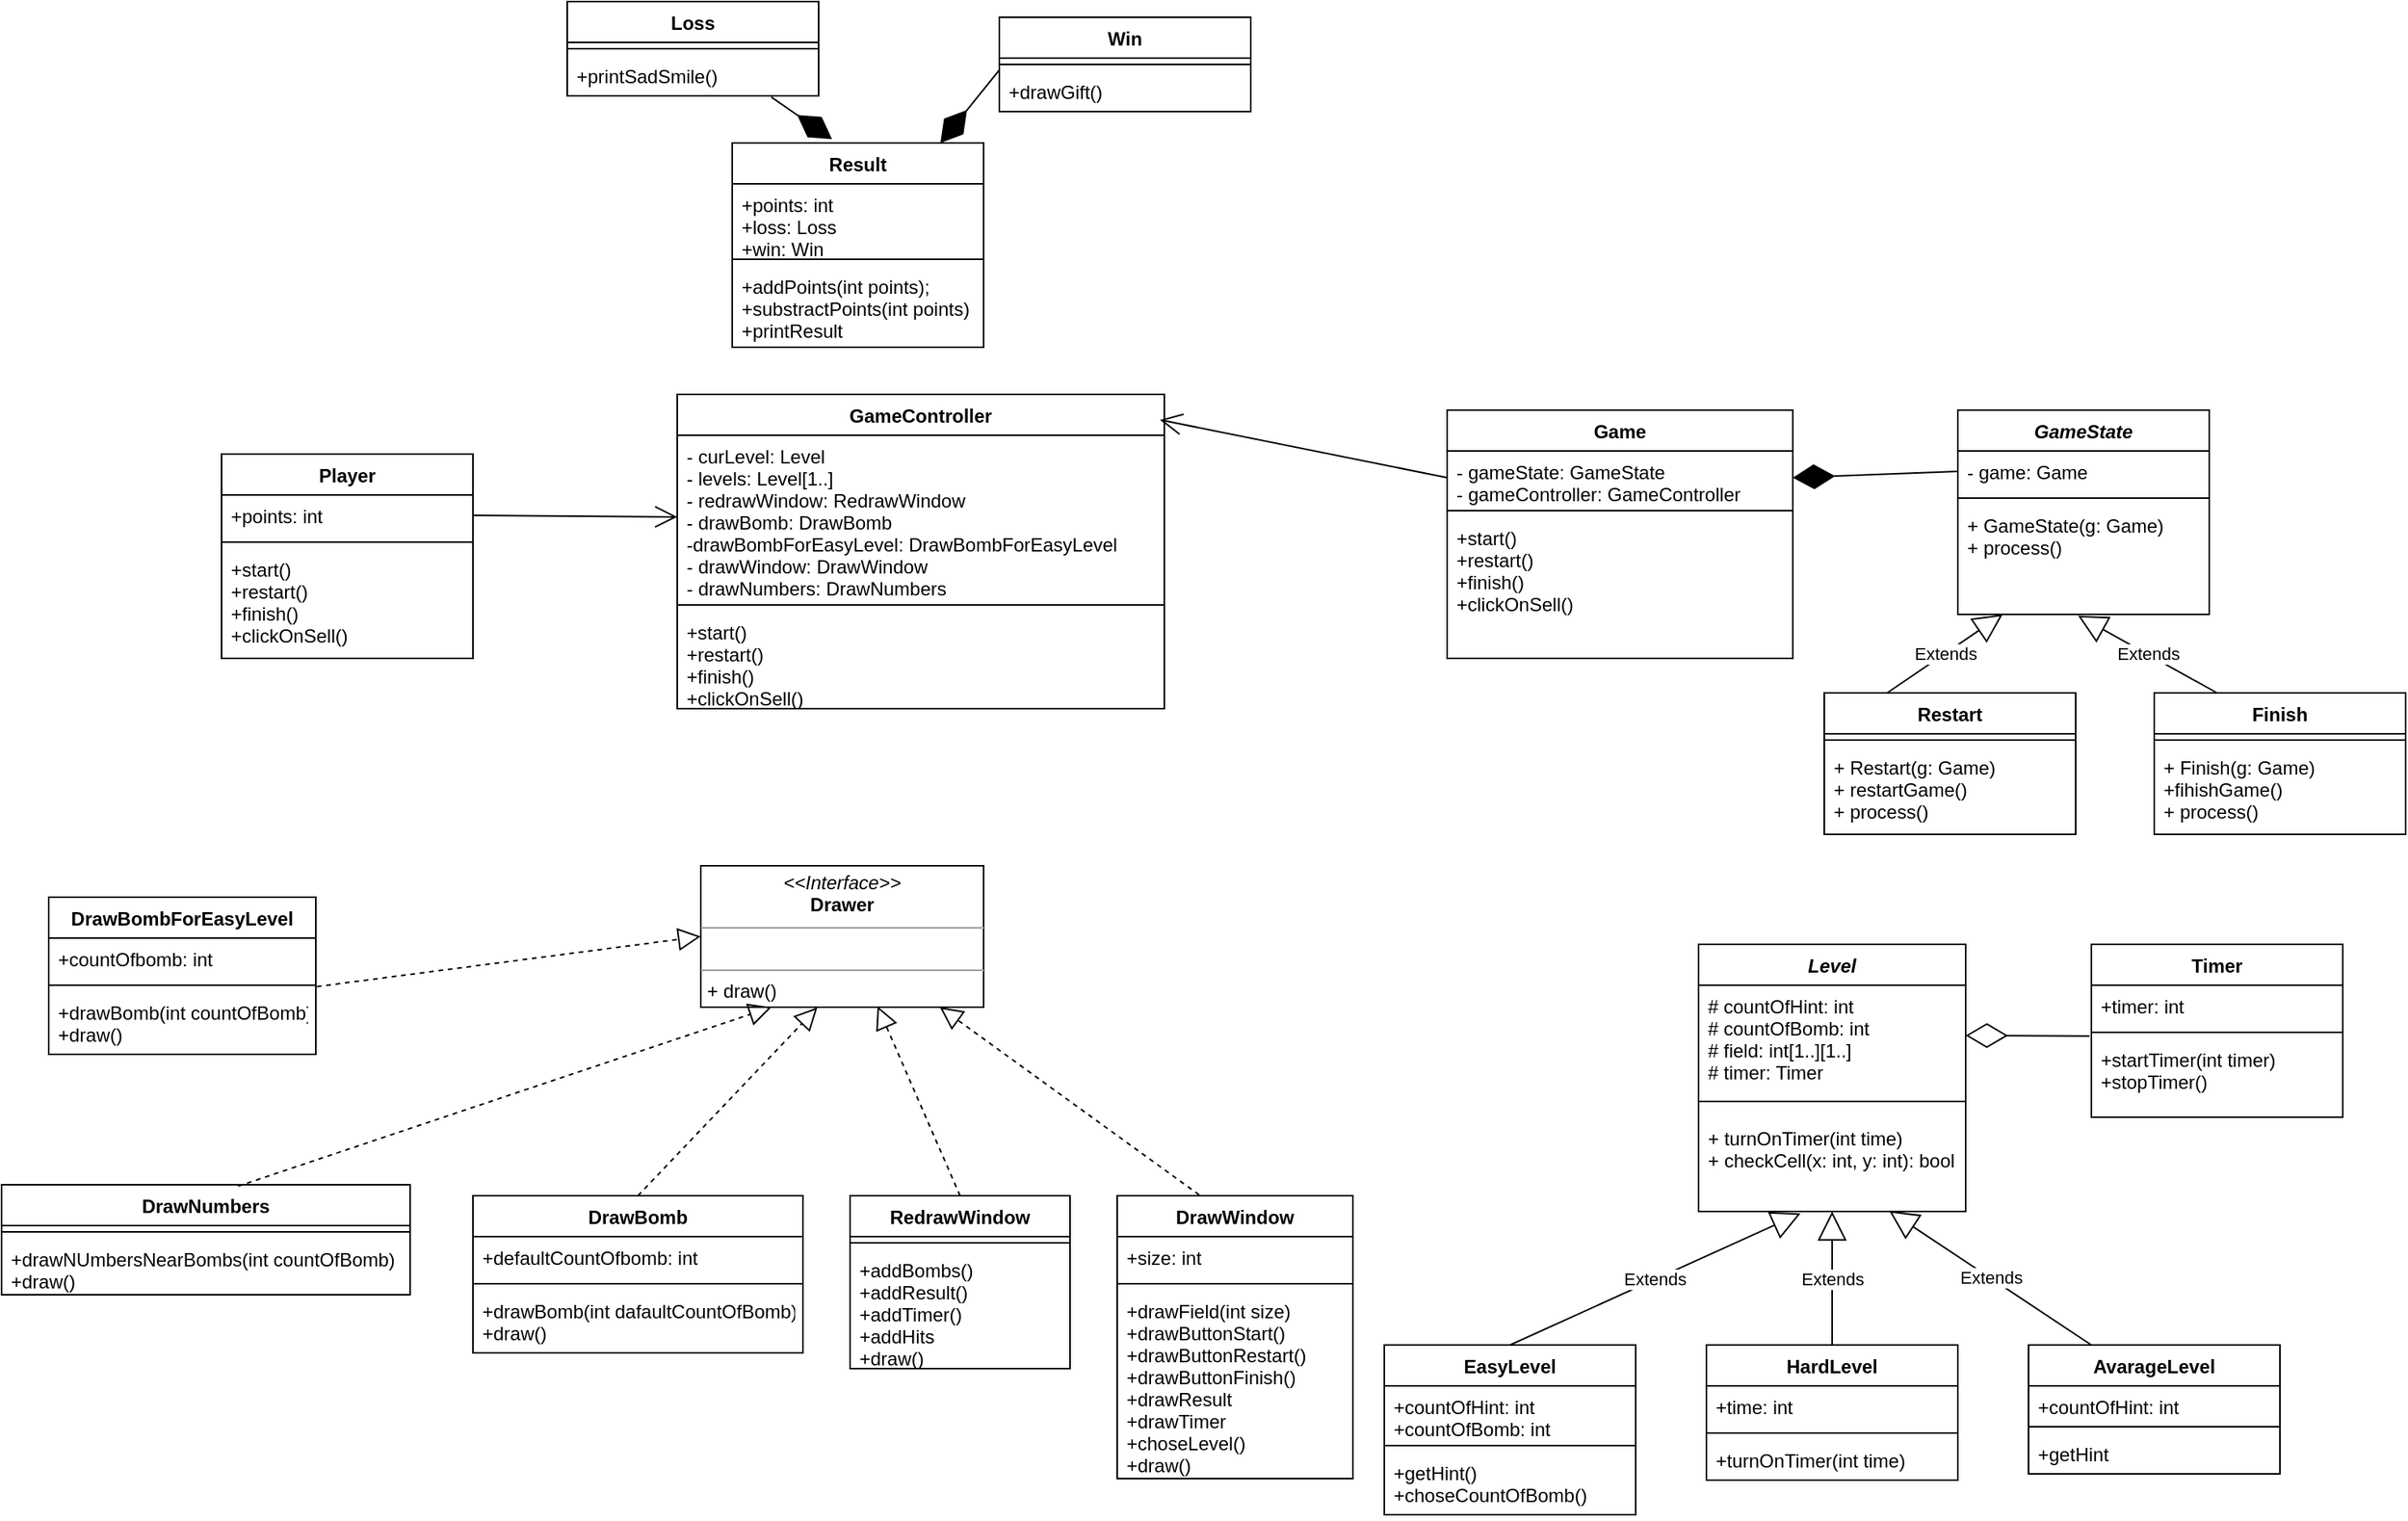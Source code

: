 <mxfile version="13.9.9" type="device"><diagram id="88GpASCADwCSrwUwn-nk" name="Страница 1"><mxGraphModel dx="1753" dy="688" grid="1" gridSize="10" guides="1" tooltips="1" connect="1" arrows="1" fold="1" page="1" pageScale="1" pageWidth="827" pageHeight="1169" math="0" shadow="0"><root><mxCell id="0"/><mxCell id="1" parent="0"/><mxCell id="msX6Rh6ni7TIxdfmQKBS-1" value="DrawWindow" style="swimlane;fontStyle=1;align=center;verticalAlign=top;childLayout=stackLayout;horizontal=1;startSize=26;horizontalStack=0;resizeParent=1;resizeParentMax=0;resizeLast=0;collapsible=1;marginBottom=0;" parent="1" vertex="1"><mxGeometry x="-100" y="770" width="150" height="180" as="geometry"/></mxCell><mxCell id="msX6Rh6ni7TIxdfmQKBS-2" value="+size: int" style="text;strokeColor=none;fillColor=none;align=left;verticalAlign=top;spacingLeft=4;spacingRight=4;overflow=hidden;rotatable=0;points=[[0,0.5],[1,0.5]];portConstraint=eastwest;" parent="msX6Rh6ni7TIxdfmQKBS-1" vertex="1"><mxGeometry y="26" width="150" height="26" as="geometry"/></mxCell><mxCell id="msX6Rh6ni7TIxdfmQKBS-3" value="" style="line;strokeWidth=1;fillColor=none;align=left;verticalAlign=middle;spacingTop=-1;spacingLeft=3;spacingRight=3;rotatable=0;labelPosition=right;points=[];portConstraint=eastwest;" parent="msX6Rh6ni7TIxdfmQKBS-1" vertex="1"><mxGeometry y="52" width="150" height="8" as="geometry"/></mxCell><mxCell id="msX6Rh6ni7TIxdfmQKBS-4" value="+drawField(int size)&#10;+drawButtonStart()&#10;+drawButtonRestart()&#10;+drawButtonFinish()&#10;+drawResult&#10;+drawTimer&#10;+choseLevel()&#10;+draw()" style="text;strokeColor=none;fillColor=none;align=left;verticalAlign=top;spacingLeft=4;spacingRight=4;overflow=hidden;rotatable=0;points=[[0,0.5],[1,0.5]];portConstraint=eastwest;" parent="msX6Rh6ni7TIxdfmQKBS-1" vertex="1"><mxGeometry y="60" width="150" height="120" as="geometry"/></mxCell><mxCell id="msX6Rh6ni7TIxdfmQKBS-9" value="GameController" style="swimlane;fontStyle=1;align=center;verticalAlign=top;childLayout=stackLayout;horizontal=1;startSize=26;horizontalStack=0;resizeParent=1;resizeParentMax=0;resizeLast=0;collapsible=1;marginBottom=0;" parent="1" vertex="1"><mxGeometry x="-380" y="260" width="310" height="200" as="geometry"/></mxCell><mxCell id="msX6Rh6ni7TIxdfmQKBS-10" value="- curLevel: Level&#10;- levels: Level[1..]&#10;- redrawWindow: RedrawWindow&#10;- drawBomb: DrawBomb&#10;-drawBombForEasyLevel: DrawBombForEasyLevel&#10;- drawWindow: DrawWindow&#10;- drawNumbers: DrawNumbers&#10;- result: Result" style="text;strokeColor=none;fillColor=none;align=left;verticalAlign=top;spacingLeft=4;spacingRight=4;overflow=hidden;rotatable=0;points=[[0,0.5],[1,0.5]];portConstraint=eastwest;" parent="msX6Rh6ni7TIxdfmQKBS-9" vertex="1"><mxGeometry y="26" width="310" height="104" as="geometry"/></mxCell><mxCell id="msX6Rh6ni7TIxdfmQKBS-11" value="" style="line;strokeWidth=1;fillColor=none;align=left;verticalAlign=middle;spacingTop=-1;spacingLeft=3;spacingRight=3;rotatable=0;labelPosition=right;points=[];portConstraint=eastwest;" parent="msX6Rh6ni7TIxdfmQKBS-9" vertex="1"><mxGeometry y="130" width="310" height="8" as="geometry"/></mxCell><mxCell id="msX6Rh6ni7TIxdfmQKBS-12" value="+start()&#10;+restart()&#10;+finish()&#10;+clickOnSell()&#10;" style="text;strokeColor=none;fillColor=none;align=left;verticalAlign=top;spacingLeft=4;spacingRight=4;overflow=hidden;rotatable=0;points=[[0,0.5],[1,0.5]];portConstraint=eastwest;" parent="msX6Rh6ni7TIxdfmQKBS-9" vertex="1"><mxGeometry y="138" width="310" height="62" as="geometry"/></mxCell><mxCell id="msX6Rh6ni7TIxdfmQKBS-18" value="EasyLevel" style="swimlane;fontStyle=1;align=center;verticalAlign=top;childLayout=stackLayout;horizontal=1;startSize=26;horizontalStack=0;resizeParent=1;resizeParentMax=0;resizeLast=0;collapsible=1;marginBottom=0;" parent="1" vertex="1"><mxGeometry x="70" y="865" width="160" height="108" as="geometry"/></mxCell><mxCell id="msX6Rh6ni7TIxdfmQKBS-19" value="+countOfHint: int&#10;+countOfBomb: int" style="text;strokeColor=none;fillColor=none;align=left;verticalAlign=top;spacingLeft=4;spacingRight=4;overflow=hidden;rotatable=0;points=[[0,0.5],[1,0.5]];portConstraint=eastwest;" parent="msX6Rh6ni7TIxdfmQKBS-18" vertex="1"><mxGeometry y="26" width="160" height="34" as="geometry"/></mxCell><mxCell id="msX6Rh6ni7TIxdfmQKBS-20" value="" style="line;strokeWidth=1;fillColor=none;align=left;verticalAlign=middle;spacingTop=-1;spacingLeft=3;spacingRight=3;rotatable=0;labelPosition=right;points=[];portConstraint=eastwest;" parent="msX6Rh6ni7TIxdfmQKBS-18" vertex="1"><mxGeometry y="60" width="160" height="8" as="geometry"/></mxCell><mxCell id="msX6Rh6ni7TIxdfmQKBS-21" value="+getHint()&#10;+choseCountOfBomb()" style="text;strokeColor=none;fillColor=none;align=left;verticalAlign=top;spacingLeft=4;spacingRight=4;overflow=hidden;rotatable=0;points=[[0,0.5],[1,0.5]];portConstraint=eastwest;" parent="msX6Rh6ni7TIxdfmQKBS-18" vertex="1"><mxGeometry y="68" width="160" height="40" as="geometry"/></mxCell><mxCell id="msX6Rh6ni7TIxdfmQKBS-22" value="AvarageLevel" style="swimlane;fontStyle=1;align=center;verticalAlign=top;childLayout=stackLayout;horizontal=1;startSize=26;horizontalStack=0;resizeParent=1;resizeParentMax=0;resizeLast=0;collapsible=1;marginBottom=0;" parent="1" vertex="1"><mxGeometry x="480" y="865" width="160" height="82" as="geometry"/></mxCell><mxCell id="msX6Rh6ni7TIxdfmQKBS-23" value="+countOfHint: int" style="text;strokeColor=none;fillColor=none;align=left;verticalAlign=top;spacingLeft=4;spacingRight=4;overflow=hidden;rotatable=0;points=[[0,0.5],[1,0.5]];portConstraint=eastwest;" parent="msX6Rh6ni7TIxdfmQKBS-22" vertex="1"><mxGeometry y="26" width="160" height="22" as="geometry"/></mxCell><mxCell id="msX6Rh6ni7TIxdfmQKBS-24" value="" style="line;strokeWidth=1;fillColor=none;align=left;verticalAlign=middle;spacingTop=-1;spacingLeft=3;spacingRight=3;rotatable=0;labelPosition=right;points=[];portConstraint=eastwest;" parent="msX6Rh6ni7TIxdfmQKBS-22" vertex="1"><mxGeometry y="48" width="160" height="8" as="geometry"/></mxCell><mxCell id="msX6Rh6ni7TIxdfmQKBS-25" value="+getHint" style="text;strokeColor=none;fillColor=none;align=left;verticalAlign=top;spacingLeft=4;spacingRight=4;overflow=hidden;rotatable=0;points=[[0,0.5],[1,0.5]];portConstraint=eastwest;" parent="msX6Rh6ni7TIxdfmQKBS-22" vertex="1"><mxGeometry y="56" width="160" height="26" as="geometry"/></mxCell><mxCell id="msX6Rh6ni7TIxdfmQKBS-26" value="Level" style="swimlane;fontStyle=3;align=center;verticalAlign=top;childLayout=stackLayout;horizontal=1;startSize=26;horizontalStack=0;resizeParent=1;resizeParentMax=0;resizeLast=0;collapsible=1;marginBottom=0;" parent="1" vertex="1"><mxGeometry x="270" y="610" width="170" height="170" as="geometry"/></mxCell><mxCell id="msX6Rh6ni7TIxdfmQKBS-27" value="# countOfHint: int&#10;# countOfBomb: int&#10;# field: int[1..][1..]&#10;# timer: Timer" style="text;strokeColor=none;fillColor=none;align=left;verticalAlign=top;spacingLeft=4;spacingRight=4;overflow=hidden;rotatable=0;points=[[0,0.5],[1,0.5]];portConstraint=eastwest;" parent="msX6Rh6ni7TIxdfmQKBS-26" vertex="1"><mxGeometry y="26" width="170" height="64" as="geometry"/></mxCell><mxCell id="msX6Rh6ni7TIxdfmQKBS-28" value="" style="line;strokeWidth=1;fillColor=none;align=left;verticalAlign=middle;spacingTop=-1;spacingLeft=3;spacingRight=3;rotatable=0;labelPosition=right;points=[];portConstraint=eastwest;" parent="msX6Rh6ni7TIxdfmQKBS-26" vertex="1"><mxGeometry y="90" width="170" height="20" as="geometry"/></mxCell><mxCell id="msX6Rh6ni7TIxdfmQKBS-29" value="+ turnOnTimer(int time)&#10;+ checkCell(x: int, y: int): bool" style="text;strokeColor=none;fillColor=none;align=left;verticalAlign=top;spacingLeft=4;spacingRight=4;overflow=hidden;rotatable=0;points=[[0,0.5],[1,0.5]];portConstraint=eastwest;" parent="msX6Rh6ni7TIxdfmQKBS-26" vertex="1"><mxGeometry y="110" width="170" height="60" as="geometry"/></mxCell><mxCell id="msX6Rh6ni7TIxdfmQKBS-30" value="DrawBombForEasyLevel" style="swimlane;fontStyle=1;align=center;verticalAlign=top;childLayout=stackLayout;horizontal=1;startSize=26;horizontalStack=0;resizeParent=1;resizeParentMax=0;resizeLast=0;collapsible=1;marginBottom=0;" parent="1" vertex="1"><mxGeometry x="-780" y="580" width="170" height="100" as="geometry"/></mxCell><mxCell id="msX6Rh6ni7TIxdfmQKBS-31" value="+countOfbomb: int" style="text;strokeColor=none;fillColor=none;align=left;verticalAlign=top;spacingLeft=4;spacingRight=4;overflow=hidden;rotatable=0;points=[[0,0.5],[1,0.5]];portConstraint=eastwest;" parent="msX6Rh6ni7TIxdfmQKBS-30" vertex="1"><mxGeometry y="26" width="170" height="26" as="geometry"/></mxCell><mxCell id="msX6Rh6ni7TIxdfmQKBS-32" value="" style="line;strokeWidth=1;fillColor=none;align=left;verticalAlign=middle;spacingTop=-1;spacingLeft=3;spacingRight=3;rotatable=0;labelPosition=right;points=[];portConstraint=eastwest;" parent="msX6Rh6ni7TIxdfmQKBS-30" vertex="1"><mxGeometry y="52" width="170" height="8" as="geometry"/></mxCell><mxCell id="msX6Rh6ni7TIxdfmQKBS-33" value="+drawBomb(int countOfBomb)&#10;+draw()" style="text;strokeColor=none;fillColor=none;align=left;verticalAlign=top;spacingLeft=4;spacingRight=4;overflow=hidden;rotatable=0;points=[[0,0.5],[1,0.5]];portConstraint=eastwest;" parent="msX6Rh6ni7TIxdfmQKBS-30" vertex="1"><mxGeometry y="60" width="170" height="40" as="geometry"/></mxCell><mxCell id="msX6Rh6ni7TIxdfmQKBS-34" value="Finish" style="swimlane;fontStyle=1;align=center;verticalAlign=top;childLayout=stackLayout;horizontal=1;startSize=26;horizontalStack=0;resizeParent=1;resizeParentMax=0;resizeLast=0;collapsible=1;marginBottom=0;" parent="1" vertex="1"><mxGeometry x="560" y="450" width="160" height="90" as="geometry"/></mxCell><mxCell id="msX6Rh6ni7TIxdfmQKBS-36" value="" style="line;strokeWidth=1;fillColor=none;align=left;verticalAlign=middle;spacingTop=-1;spacingLeft=3;spacingRight=3;rotatable=0;labelPosition=right;points=[];portConstraint=eastwest;" parent="msX6Rh6ni7TIxdfmQKBS-34" vertex="1"><mxGeometry y="26" width="160" height="8" as="geometry"/></mxCell><mxCell id="msX6Rh6ni7TIxdfmQKBS-37" value="+ Finish(g: Game)&#10;+fihishGame()&#10;+ process()" style="text;strokeColor=none;fillColor=none;align=left;verticalAlign=top;spacingLeft=4;spacingRight=4;overflow=hidden;rotatable=0;points=[[0,0.5],[1,0.5]];portConstraint=eastwest;" parent="msX6Rh6ni7TIxdfmQKBS-34" vertex="1"><mxGeometry y="34" width="160" height="56" as="geometry"/></mxCell><mxCell id="msX6Rh6ni7TIxdfmQKBS-38" value="Restart" style="swimlane;fontStyle=1;align=center;verticalAlign=top;childLayout=stackLayout;horizontal=1;startSize=26;horizontalStack=0;resizeParent=1;resizeParentMax=0;resizeLast=0;collapsible=1;marginBottom=0;" parent="1" vertex="1"><mxGeometry x="350" y="450" width="160" height="90" as="geometry"/></mxCell><mxCell id="msX6Rh6ni7TIxdfmQKBS-40" value="" style="line;strokeWidth=1;fillColor=none;align=left;verticalAlign=middle;spacingTop=-1;spacingLeft=3;spacingRight=3;rotatable=0;labelPosition=right;points=[];portConstraint=eastwest;" parent="msX6Rh6ni7TIxdfmQKBS-38" vertex="1"><mxGeometry y="26" width="160" height="8" as="geometry"/></mxCell><mxCell id="msX6Rh6ni7TIxdfmQKBS-41" value="+ Restart(g: Game)&#10;+ restartGame()&#10;+ process()" style="text;strokeColor=none;fillColor=none;align=left;verticalAlign=top;spacingLeft=4;spacingRight=4;overflow=hidden;rotatable=0;points=[[0,0.5],[1,0.5]];portConstraint=eastwest;" parent="msX6Rh6ni7TIxdfmQKBS-38" vertex="1"><mxGeometry y="34" width="160" height="56" as="geometry"/></mxCell><mxCell id="msX6Rh6ni7TIxdfmQKBS-43" value="RedrawWindow" style="swimlane;fontStyle=1;align=center;verticalAlign=top;childLayout=stackLayout;horizontal=1;startSize=26;horizontalStack=0;resizeParent=1;resizeParentMax=0;resizeLast=0;collapsible=1;marginBottom=0;" parent="1" vertex="1"><mxGeometry x="-270" y="770" width="140" height="110" as="geometry"/></mxCell><mxCell id="msX6Rh6ni7TIxdfmQKBS-45" value="" style="line;strokeWidth=1;fillColor=none;align=left;verticalAlign=middle;spacingTop=-1;spacingLeft=3;spacingRight=3;rotatable=0;labelPosition=right;points=[];portConstraint=eastwest;" parent="msX6Rh6ni7TIxdfmQKBS-43" vertex="1"><mxGeometry y="26" width="140" height="8" as="geometry"/></mxCell><mxCell id="msX6Rh6ni7TIxdfmQKBS-46" value="+addBombs()&#10;+addResult()&#10;+addTimer()&#10;+addHits&#10;+draw()" style="text;strokeColor=none;fillColor=none;align=left;verticalAlign=top;spacingLeft=4;spacingRight=4;overflow=hidden;rotatable=0;points=[[0,0.5],[1,0.5]];portConstraint=eastwest;" parent="msX6Rh6ni7TIxdfmQKBS-43" vertex="1"><mxGeometry y="34" width="140" height="76" as="geometry"/></mxCell><mxCell id="msX6Rh6ni7TIxdfmQKBS-47" value="Timer" style="swimlane;fontStyle=1;align=center;verticalAlign=top;childLayout=stackLayout;horizontal=1;startSize=26;horizontalStack=0;resizeParent=1;resizeParentMax=0;resizeLast=0;collapsible=1;marginBottom=0;" parent="1" vertex="1"><mxGeometry x="520" y="610" width="160" height="110" as="geometry"/></mxCell><mxCell id="msX6Rh6ni7TIxdfmQKBS-48" value="+timer: int" style="text;strokeColor=none;fillColor=none;align=left;verticalAlign=top;spacingLeft=4;spacingRight=4;overflow=hidden;rotatable=0;points=[[0,0.5],[1,0.5]];portConstraint=eastwest;" parent="msX6Rh6ni7TIxdfmQKBS-47" vertex="1"><mxGeometry y="26" width="160" height="26" as="geometry"/></mxCell><mxCell id="msX6Rh6ni7TIxdfmQKBS-49" value="" style="line;strokeWidth=1;fillColor=none;align=left;verticalAlign=middle;spacingTop=-1;spacingLeft=3;spacingRight=3;rotatable=0;labelPosition=right;points=[];portConstraint=eastwest;" parent="msX6Rh6ni7TIxdfmQKBS-47" vertex="1"><mxGeometry y="52" width="160" height="8" as="geometry"/></mxCell><mxCell id="msX6Rh6ni7TIxdfmQKBS-50" value="+startTimer(int timer)&#10;+stopTimer()" style="text;strokeColor=none;fillColor=none;align=left;verticalAlign=top;spacingLeft=4;spacingRight=4;overflow=hidden;rotatable=0;points=[[0,0.5],[1,0.5]];portConstraint=eastwest;" parent="msX6Rh6ni7TIxdfmQKBS-47" vertex="1"><mxGeometry y="60" width="160" height="50" as="geometry"/></mxCell><mxCell id="msX6Rh6ni7TIxdfmQKBS-51" value="Result" style="swimlane;fontStyle=1;align=center;verticalAlign=top;childLayout=stackLayout;horizontal=1;startSize=26;horizontalStack=0;resizeParent=1;resizeParentMax=0;resizeLast=0;collapsible=1;marginBottom=0;" parent="1" vertex="1"><mxGeometry x="-345" y="100" width="160" height="130" as="geometry"/></mxCell><mxCell id="msX6Rh6ni7TIxdfmQKBS-52" value="+points: int&#10;+loss: Loss&#10;+win: Win" style="text;strokeColor=none;fillColor=none;align=left;verticalAlign=top;spacingLeft=4;spacingRight=4;overflow=hidden;rotatable=0;points=[[0,0.5],[1,0.5]];portConstraint=eastwest;" parent="msX6Rh6ni7TIxdfmQKBS-51" vertex="1"><mxGeometry y="26" width="160" height="44" as="geometry"/></mxCell><mxCell id="msX6Rh6ni7TIxdfmQKBS-53" value="" style="line;strokeWidth=1;fillColor=none;align=left;verticalAlign=middle;spacingTop=-1;spacingLeft=3;spacingRight=3;rotatable=0;labelPosition=right;points=[];portConstraint=eastwest;" parent="msX6Rh6ni7TIxdfmQKBS-51" vertex="1"><mxGeometry y="70" width="160" height="8" as="geometry"/></mxCell><mxCell id="msX6Rh6ni7TIxdfmQKBS-54" value="+addPoints(int points);&#10;+substractPoints(int points)&#10;+printResult" style="text;strokeColor=none;fillColor=none;align=left;verticalAlign=top;spacingLeft=4;spacingRight=4;overflow=hidden;rotatable=0;points=[[0,0.5],[1,0.5]];portConstraint=eastwest;" parent="msX6Rh6ni7TIxdfmQKBS-51" vertex="1"><mxGeometry y="78" width="160" height="52" as="geometry"/></mxCell><mxCell id="msX6Rh6ni7TIxdfmQKBS-55" value="DrawBomb" style="swimlane;fontStyle=1;align=center;verticalAlign=top;childLayout=stackLayout;horizontal=1;startSize=26;horizontalStack=0;resizeParent=1;resizeParentMax=0;resizeLast=0;collapsible=1;marginBottom=0;" parent="1" vertex="1"><mxGeometry x="-510" y="770" width="210" height="100" as="geometry"/></mxCell><mxCell id="msX6Rh6ni7TIxdfmQKBS-56" value="+defaultCountOfbomb: int" style="text;strokeColor=none;fillColor=none;align=left;verticalAlign=top;spacingLeft=4;spacingRight=4;overflow=hidden;rotatable=0;points=[[0,0.5],[1,0.5]];portConstraint=eastwest;" parent="msX6Rh6ni7TIxdfmQKBS-55" vertex="1"><mxGeometry y="26" width="210" height="26" as="geometry"/></mxCell><mxCell id="msX6Rh6ni7TIxdfmQKBS-57" value="" style="line;strokeWidth=1;fillColor=none;align=left;verticalAlign=middle;spacingTop=-1;spacingLeft=3;spacingRight=3;rotatable=0;labelPosition=right;points=[];portConstraint=eastwest;" parent="msX6Rh6ni7TIxdfmQKBS-55" vertex="1"><mxGeometry y="52" width="210" height="8" as="geometry"/></mxCell><mxCell id="msX6Rh6ni7TIxdfmQKBS-58" value="+drawBomb(int dafaultCountOfBomb)&#10;+draw()" style="text;strokeColor=none;fillColor=none;align=left;verticalAlign=top;spacingLeft=4;spacingRight=4;overflow=hidden;rotatable=0;points=[[0,0.5],[1,0.5]];portConstraint=eastwest;" parent="msX6Rh6ni7TIxdfmQKBS-55" vertex="1"><mxGeometry y="60" width="210" height="40" as="geometry"/></mxCell><mxCell id="msX6Rh6ni7TIxdfmQKBS-59" value="Win" style="swimlane;fontStyle=1;align=center;verticalAlign=top;childLayout=stackLayout;horizontal=1;startSize=26;horizontalStack=0;resizeParent=1;resizeParentMax=0;resizeLast=0;collapsible=1;marginBottom=0;" parent="1" vertex="1"><mxGeometry x="-175" y="20" width="160" height="60" as="geometry"/></mxCell><mxCell id="msX6Rh6ni7TIxdfmQKBS-61" value="" style="line;strokeWidth=1;fillColor=none;align=left;verticalAlign=middle;spacingTop=-1;spacingLeft=3;spacingRight=3;rotatable=0;labelPosition=right;points=[];portConstraint=eastwest;" parent="msX6Rh6ni7TIxdfmQKBS-59" vertex="1"><mxGeometry y="26" width="160" height="8" as="geometry"/></mxCell><mxCell id="msX6Rh6ni7TIxdfmQKBS-62" value="+drawGift()" style="text;strokeColor=none;fillColor=none;align=left;verticalAlign=top;spacingLeft=4;spacingRight=4;overflow=hidden;rotatable=0;points=[[0,0.5],[1,0.5]];portConstraint=eastwest;" parent="msX6Rh6ni7TIxdfmQKBS-59" vertex="1"><mxGeometry y="34" width="160" height="26" as="geometry"/></mxCell><mxCell id="msX6Rh6ni7TIxdfmQKBS-63" value="Loss" style="swimlane;fontStyle=1;align=center;verticalAlign=top;childLayout=stackLayout;horizontal=1;startSize=26;horizontalStack=0;resizeParent=1;resizeParentMax=0;resizeLast=0;collapsible=1;marginBottom=0;" parent="1" vertex="1"><mxGeometry x="-450" y="10" width="160" height="60" as="geometry"/></mxCell><mxCell id="msX6Rh6ni7TIxdfmQKBS-65" value="" style="line;strokeWidth=1;fillColor=none;align=left;verticalAlign=middle;spacingTop=-1;spacingLeft=3;spacingRight=3;rotatable=0;labelPosition=right;points=[];portConstraint=eastwest;" parent="msX6Rh6ni7TIxdfmQKBS-63" vertex="1"><mxGeometry y="26" width="160" height="8" as="geometry"/></mxCell><mxCell id="msX6Rh6ni7TIxdfmQKBS-66" value="+printSadSmile()" style="text;strokeColor=none;fillColor=none;align=left;verticalAlign=top;spacingLeft=4;spacingRight=4;overflow=hidden;rotatable=0;points=[[0,0.5],[1,0.5]];portConstraint=eastwest;" parent="msX6Rh6ni7TIxdfmQKBS-63" vertex="1"><mxGeometry y="34" width="160" height="26" as="geometry"/></mxCell><mxCell id="msX6Rh6ni7TIxdfmQKBS-67" value="DrawNumbers" style="swimlane;fontStyle=1;align=center;verticalAlign=top;childLayout=stackLayout;horizontal=1;startSize=26;horizontalStack=0;resizeParent=1;resizeParentMax=0;resizeLast=0;collapsible=1;marginBottom=0;" parent="1" vertex="1"><mxGeometry x="-810" y="763" width="260" height="70" as="geometry"/></mxCell><mxCell id="msX6Rh6ni7TIxdfmQKBS-69" value="" style="line;strokeWidth=1;fillColor=none;align=left;verticalAlign=middle;spacingTop=-1;spacingLeft=3;spacingRight=3;rotatable=0;labelPosition=right;points=[];portConstraint=eastwest;" parent="msX6Rh6ni7TIxdfmQKBS-67" vertex="1"><mxGeometry y="26" width="260" height="8" as="geometry"/></mxCell><mxCell id="msX6Rh6ni7TIxdfmQKBS-70" value="+drawNUmbersNearBombs(int countOfBomb)&#10;+draw()" style="text;strokeColor=none;fillColor=none;align=left;verticalAlign=top;spacingLeft=4;spacingRight=4;overflow=hidden;rotatable=0;points=[[0,0.5],[1,0.5]];portConstraint=eastwest;" parent="msX6Rh6ni7TIxdfmQKBS-67" vertex="1"><mxGeometry y="34" width="260" height="36" as="geometry"/></mxCell><mxCell id="yUC7PPWFayk1Zq1aOqx2-1" value="HardLevel" style="swimlane;fontStyle=1;align=center;verticalAlign=top;childLayout=stackLayout;horizontal=1;startSize=26;horizontalStack=0;resizeParent=1;resizeParentMax=0;resizeLast=0;collapsible=1;marginBottom=0;" parent="1" vertex="1"><mxGeometry x="275" y="865" width="160" height="86" as="geometry"/></mxCell><mxCell id="yUC7PPWFayk1Zq1aOqx2-2" value="+time: int" style="text;strokeColor=none;fillColor=none;align=left;verticalAlign=top;spacingLeft=4;spacingRight=4;overflow=hidden;rotatable=0;points=[[0,0.5],[1,0.5]];portConstraint=eastwest;" parent="yUC7PPWFayk1Zq1aOqx2-1" vertex="1"><mxGeometry y="26" width="160" height="26" as="geometry"/></mxCell><mxCell id="yUC7PPWFayk1Zq1aOqx2-3" value="" style="line;strokeWidth=1;fillColor=none;align=left;verticalAlign=middle;spacingTop=-1;spacingLeft=3;spacingRight=3;rotatable=0;labelPosition=right;points=[];portConstraint=eastwest;" parent="yUC7PPWFayk1Zq1aOqx2-1" vertex="1"><mxGeometry y="52" width="160" height="8" as="geometry"/></mxCell><mxCell id="yUC7PPWFayk1Zq1aOqx2-4" value="+turnOnTimer(int time)" style="text;strokeColor=none;fillColor=none;align=left;verticalAlign=top;spacingLeft=4;spacingRight=4;overflow=hidden;rotatable=0;points=[[0,0.5],[1,0.5]];portConstraint=eastwest;" parent="yUC7PPWFayk1Zq1aOqx2-1" vertex="1"><mxGeometry y="60" width="160" height="26" as="geometry"/></mxCell><mxCell id="yUC7PPWFayk1Zq1aOqx2-9" value="" style="endArrow=diamondThin;endFill=0;endSize=24;html=1;entryX=1;entryY=0.5;entryDx=0;entryDy=0;exitX=-0.007;exitY=-0.033;exitDx=0;exitDy=0;exitPerimeter=0;" parent="1" source="msX6Rh6ni7TIxdfmQKBS-50" target="msX6Rh6ni7TIxdfmQKBS-27" edge="1"><mxGeometry width="160" relative="1" as="geometry"><mxPoint x="170" y="750" as="sourcePoint"/><mxPoint x="330" y="750" as="targetPoint"/></mxGeometry></mxCell><mxCell id="yUC7PPWFayk1Zq1aOqx2-14" value="Game" style="swimlane;fontStyle=1;align=center;verticalAlign=top;childLayout=stackLayout;horizontal=1;startSize=26;horizontalStack=0;resizeParent=1;resizeParentMax=0;resizeLast=0;collapsible=1;marginBottom=0;" parent="1" vertex="1"><mxGeometry x="110" y="270" width="220" height="158" as="geometry"/></mxCell><mxCell id="yUC7PPWFayk1Zq1aOqx2-15" value="- gameState: GameState&#10;- gameController: GameController" style="text;strokeColor=none;fillColor=none;align=left;verticalAlign=top;spacingLeft=4;spacingRight=4;overflow=hidden;rotatable=0;points=[[0,0.5],[1,0.5]];portConstraint=eastwest;" parent="yUC7PPWFayk1Zq1aOqx2-14" vertex="1"><mxGeometry y="26" width="220" height="34" as="geometry"/></mxCell><mxCell id="yUC7PPWFayk1Zq1aOqx2-16" value="" style="line;strokeWidth=1;fillColor=none;align=left;verticalAlign=middle;spacingTop=-1;spacingLeft=3;spacingRight=3;rotatable=0;labelPosition=right;points=[];portConstraint=eastwest;" parent="yUC7PPWFayk1Zq1aOqx2-14" vertex="1"><mxGeometry y="60" width="220" height="8" as="geometry"/></mxCell><mxCell id="yUC7PPWFayk1Zq1aOqx2-17" value="+start()&#10;+restart()&#10;+finish()&#10;+clickOnSell()&#10;" style="text;strokeColor=none;fillColor=none;align=left;verticalAlign=top;spacingLeft=4;spacingRight=4;overflow=hidden;rotatable=0;points=[[0,0.5],[1,0.5]];portConstraint=eastwest;" parent="yUC7PPWFayk1Zq1aOqx2-14" vertex="1"><mxGeometry y="68" width="220" height="90" as="geometry"/></mxCell><mxCell id="yUC7PPWFayk1Zq1aOqx2-18" value="GameState" style="swimlane;fontStyle=3;align=center;verticalAlign=top;childLayout=stackLayout;horizontal=1;startSize=26;horizontalStack=0;resizeParent=1;resizeParentMax=0;resizeLast=0;collapsible=1;marginBottom=0;" parent="1" vertex="1"><mxGeometry x="435" y="270" width="160" height="130" as="geometry"/></mxCell><mxCell id="yUC7PPWFayk1Zq1aOqx2-19" value="- game: Game" style="text;strokeColor=none;fillColor=none;align=left;verticalAlign=top;spacingLeft=4;spacingRight=4;overflow=hidden;rotatable=0;points=[[0,0.5],[1,0.5]];portConstraint=eastwest;" parent="yUC7PPWFayk1Zq1aOqx2-18" vertex="1"><mxGeometry y="26" width="160" height="26" as="geometry"/></mxCell><mxCell id="yUC7PPWFayk1Zq1aOqx2-20" value="" style="line;strokeWidth=1;fillColor=none;align=left;verticalAlign=middle;spacingTop=-1;spacingLeft=3;spacingRight=3;rotatable=0;labelPosition=right;points=[];portConstraint=eastwest;" parent="yUC7PPWFayk1Zq1aOqx2-18" vertex="1"><mxGeometry y="52" width="160" height="8" as="geometry"/></mxCell><mxCell id="yUC7PPWFayk1Zq1aOqx2-21" value="+ GameState(g: Game)&#10;+ process()" style="text;strokeColor=none;fillColor=none;align=left;verticalAlign=top;spacingLeft=4;spacingRight=4;overflow=hidden;rotatable=0;points=[[0,0.5],[1,0.5]];portConstraint=eastwest;fontStyle=0" parent="yUC7PPWFayk1Zq1aOqx2-18" vertex="1"><mxGeometry y="60" width="160" height="70" as="geometry"/></mxCell><mxCell id="yUC7PPWFayk1Zq1aOqx2-25" value="" style="endArrow=diamondThin;endFill=1;endSize=24;html=1;entryX=1;entryY=0.5;entryDx=0;entryDy=0;exitX=0;exitY=0.5;exitDx=0;exitDy=0;" parent="1" source="yUC7PPWFayk1Zq1aOqx2-19" target="yUC7PPWFayk1Zq1aOqx2-15" edge="1"><mxGeometry width="160" relative="1" as="geometry"><mxPoint x="50" y="540" as="sourcePoint"/><mxPoint x="210" y="540" as="targetPoint"/></mxGeometry></mxCell><mxCell id="yUC7PPWFayk1Zq1aOqx2-26" value="Player" style="swimlane;fontStyle=1;align=center;verticalAlign=top;childLayout=stackLayout;horizontal=1;startSize=26;horizontalStack=0;resizeParent=1;resizeParentMax=0;resizeLast=0;collapsible=1;marginBottom=0;" parent="1" vertex="1"><mxGeometry x="-670" y="298" width="160" height="130" as="geometry"/></mxCell><mxCell id="yUC7PPWFayk1Zq1aOqx2-27" value="+points: int" style="text;strokeColor=none;fillColor=none;align=left;verticalAlign=top;spacingLeft=4;spacingRight=4;overflow=hidden;rotatable=0;points=[[0,0.5],[1,0.5]];portConstraint=eastwest;" parent="yUC7PPWFayk1Zq1aOqx2-26" vertex="1"><mxGeometry y="26" width="160" height="26" as="geometry"/></mxCell><mxCell id="yUC7PPWFayk1Zq1aOqx2-28" value="" style="line;strokeWidth=1;fillColor=none;align=left;verticalAlign=middle;spacingTop=-1;spacingLeft=3;spacingRight=3;rotatable=0;labelPosition=right;points=[];portConstraint=eastwest;" parent="yUC7PPWFayk1Zq1aOqx2-26" vertex="1"><mxGeometry y="52" width="160" height="8" as="geometry"/></mxCell><mxCell id="yUC7PPWFayk1Zq1aOqx2-29" value="+start()&#10;+restart()&#10;+finish()&#10;+clickOnSell()&#10;" style="text;strokeColor=none;fillColor=none;align=left;verticalAlign=top;spacingLeft=4;spacingRight=4;overflow=hidden;rotatable=0;points=[[0,0.5],[1,0.5]];portConstraint=eastwest;" parent="yUC7PPWFayk1Zq1aOqx2-26" vertex="1"><mxGeometry y="60" width="160" height="70" as="geometry"/></mxCell><mxCell id="yUC7PPWFayk1Zq1aOqx2-31" value="" style="endArrow=open;endFill=1;endSize=12;html=1;entryX=0;entryY=0.5;entryDx=0;entryDy=0;exitX=1;exitY=0.5;exitDx=0;exitDy=0;" parent="1" source="yUC7PPWFayk1Zq1aOqx2-27" target="msX6Rh6ni7TIxdfmQKBS-10" edge="1"><mxGeometry width="160" relative="1" as="geometry"><mxPoint x="-170" y="710" as="sourcePoint"/><mxPoint x="-10" y="710" as="targetPoint"/></mxGeometry></mxCell><mxCell id="yUC7PPWFayk1Zq1aOqx2-40" value="" style="endArrow=open;endFill=1;endSize=12;html=1;entryX=0.991;entryY=0.081;entryDx=0;entryDy=0;entryPerimeter=0;exitX=0;exitY=0.5;exitDx=0;exitDy=0;" parent="1" source="yUC7PPWFayk1Zq1aOqx2-15" target="msX6Rh6ni7TIxdfmQKBS-9" edge="1"><mxGeometry width="160" relative="1" as="geometry"><mxPoint x="-390" y="640" as="sourcePoint"/><mxPoint x="-230" y="640" as="targetPoint"/></mxGeometry></mxCell><mxCell id="YGdnEWs0goQYKSPBfw5x-4" value="&lt;p style=&quot;margin: 0px ; margin-top: 4px ; text-align: center&quot;&gt;&lt;i&gt;&amp;lt;&amp;lt;Interface&amp;gt;&amp;gt;&lt;/i&gt;&lt;br&gt;&lt;b&gt;Drawer&lt;/b&gt;&lt;/p&gt;&lt;hr size=&quot;1&quot;&gt;&lt;p style=&quot;margin: 0px ; margin-left: 4px&quot;&gt;&lt;br&gt;&lt;/p&gt;&lt;hr size=&quot;1&quot;&gt;&lt;p style=&quot;margin: 0px ; margin-left: 4px&quot;&gt;+ draw()&lt;br&gt;&lt;br&gt;&lt;/p&gt;" style="verticalAlign=top;align=left;overflow=fill;fontSize=12;fontFamily=Helvetica;html=1;" vertex="1" parent="1"><mxGeometry x="-365" y="560" width="180" height="90" as="geometry"/></mxCell><mxCell id="YGdnEWs0goQYKSPBfw5x-5" value="" style="endArrow=diamondThin;endFill=1;endSize=24;html=1;exitX=0.812;exitY=1.031;exitDx=0;exitDy=0;exitPerimeter=0;entryX=0.397;entryY=-0.019;entryDx=0;entryDy=0;entryPerimeter=0;" edge="1" parent="1" source="msX6Rh6ni7TIxdfmQKBS-66" target="msX6Rh6ni7TIxdfmQKBS-51"><mxGeometry width="160" relative="1" as="geometry"><mxPoint x="-330" y="80" as="sourcePoint"/><mxPoint x="-290" y="140" as="targetPoint"/></mxGeometry></mxCell><mxCell id="YGdnEWs0goQYKSPBfw5x-6" value="" style="endArrow=diamondThin;endFill=1;endSize=24;html=1;exitX=0.001;exitY=-0.025;exitDx=0;exitDy=0;exitPerimeter=0;" edge="1" parent="1" source="msX6Rh6ni7TIxdfmQKBS-62" target="msX6Rh6ni7TIxdfmQKBS-51"><mxGeometry width="160" relative="1" as="geometry"><mxPoint x="-290" y="230" as="sourcePoint"/><mxPoint x="-130" y="230" as="targetPoint"/></mxGeometry></mxCell><mxCell id="YGdnEWs0goQYKSPBfw5x-7" value="" style="endArrow=block;dashed=1;endFill=0;endSize=12;html=1;exitX=0.579;exitY=0.013;exitDx=0;exitDy=0;exitPerimeter=0;entryX=0.25;entryY=1;entryDx=0;entryDy=0;" edge="1" parent="1" source="msX6Rh6ni7TIxdfmQKBS-67" target="YGdnEWs0goQYKSPBfw5x-4"><mxGeometry width="160" relative="1" as="geometry"><mxPoint x="-260" y="600" as="sourcePoint"/><mxPoint x="-100" y="600" as="targetPoint"/></mxGeometry></mxCell><mxCell id="YGdnEWs0goQYKSPBfw5x-8" value="" style="endArrow=block;dashed=1;endFill=0;endSize=12;html=1;exitX=1.004;exitY=-0.078;exitDx=0;exitDy=0;exitPerimeter=0;entryX=0;entryY=0.5;entryDx=0;entryDy=0;" edge="1" parent="1" source="msX6Rh6ni7TIxdfmQKBS-33" target="YGdnEWs0goQYKSPBfw5x-4"><mxGeometry width="160" relative="1" as="geometry"><mxPoint x="-460" y="600" as="sourcePoint"/><mxPoint x="-300" y="600" as="targetPoint"/></mxGeometry></mxCell><mxCell id="YGdnEWs0goQYKSPBfw5x-9" value="" style="endArrow=block;dashed=1;endFill=0;endSize=12;html=1;exitX=0.5;exitY=0;exitDx=0;exitDy=0;entryX=0.412;entryY=1.002;entryDx=0;entryDy=0;entryPerimeter=0;" edge="1" parent="1" source="msX6Rh6ni7TIxdfmQKBS-55" target="YGdnEWs0goQYKSPBfw5x-4"><mxGeometry width="160" relative="1" as="geometry"><mxPoint x="-460" y="600" as="sourcePoint"/><mxPoint x="-300" y="600" as="targetPoint"/></mxGeometry></mxCell><mxCell id="YGdnEWs0goQYKSPBfw5x-10" value="" style="endArrow=block;dashed=1;endFill=0;endSize=12;html=1;exitX=0.5;exitY=0;exitDx=0;exitDy=0;entryX=0.625;entryY=0.994;entryDx=0;entryDy=0;entryPerimeter=0;" edge="1" parent="1" source="msX6Rh6ni7TIxdfmQKBS-43" target="YGdnEWs0goQYKSPBfw5x-4"><mxGeometry width="160" relative="1" as="geometry"><mxPoint x="-460" y="600" as="sourcePoint"/><mxPoint x="-300" y="600" as="targetPoint"/></mxGeometry></mxCell><mxCell id="YGdnEWs0goQYKSPBfw5x-11" value="" style="endArrow=block;dashed=1;endFill=0;endSize=12;html=1;exitX=0.348;exitY=-0.003;exitDx=0;exitDy=0;exitPerimeter=0;" edge="1" parent="1" source="msX6Rh6ni7TIxdfmQKBS-1" target="YGdnEWs0goQYKSPBfw5x-4"><mxGeometry width="160" relative="1" as="geometry"><mxPoint x="-460" y="600" as="sourcePoint"/><mxPoint x="-300" y="600" as="targetPoint"/></mxGeometry></mxCell><mxCell id="YGdnEWs0goQYKSPBfw5x-12" value="Extends" style="endArrow=block;endSize=16;endFill=0;html=1;exitX=0.25;exitY=0;exitDx=0;exitDy=0;" edge="1" parent="1" source="msX6Rh6ni7TIxdfmQKBS-38" target="yUC7PPWFayk1Zq1aOqx2-21"><mxGeometry width="160" relative="1" as="geometry"><mxPoint x="350" y="600" as="sourcePoint"/><mxPoint x="510" y="600" as="targetPoint"/></mxGeometry></mxCell><mxCell id="YGdnEWs0goQYKSPBfw5x-13" value="Extends" style="endArrow=block;endSize=16;endFill=0;html=1;exitX=0.25;exitY=0;exitDx=0;exitDy=0;entryX=0.478;entryY=1.011;entryDx=0;entryDy=0;entryPerimeter=0;" edge="1" parent="1" source="msX6Rh6ni7TIxdfmQKBS-34" target="yUC7PPWFayk1Zq1aOqx2-21"><mxGeometry width="160" relative="1" as="geometry"><mxPoint x="350" y="600" as="sourcePoint"/><mxPoint x="510" y="600" as="targetPoint"/></mxGeometry></mxCell><mxCell id="YGdnEWs0goQYKSPBfw5x-14" value="Extends" style="endArrow=block;endSize=16;endFill=0;html=1;exitX=0.5;exitY=0;exitDx=0;exitDy=0;entryX=0.382;entryY=1.02;entryDx=0;entryDy=0;entryPerimeter=0;" edge="1" parent="1" source="msX6Rh6ni7TIxdfmQKBS-18" target="msX6Rh6ni7TIxdfmQKBS-29"><mxGeometry width="160" relative="1" as="geometry"><mxPoint x="350" y="950" as="sourcePoint"/><mxPoint x="510" y="950" as="targetPoint"/></mxGeometry></mxCell><mxCell id="YGdnEWs0goQYKSPBfw5x-15" value="Extends" style="endArrow=block;endSize=16;endFill=0;html=1;exitX=0.5;exitY=0;exitDx=0;exitDy=0;" edge="1" parent="1" source="yUC7PPWFayk1Zq1aOqx2-1" target="msX6Rh6ni7TIxdfmQKBS-29"><mxGeometry width="160" relative="1" as="geometry"><mxPoint x="350" y="950" as="sourcePoint"/><mxPoint x="510" y="950" as="targetPoint"/></mxGeometry></mxCell><mxCell id="YGdnEWs0goQYKSPBfw5x-16" value="Extends" style="endArrow=block;endSize=16;endFill=0;html=1;exitX=0.25;exitY=0;exitDx=0;exitDy=0;entryX=0.714;entryY=0.994;entryDx=0;entryDy=0;entryPerimeter=0;" edge="1" parent="1" source="msX6Rh6ni7TIxdfmQKBS-22" target="msX6Rh6ni7TIxdfmQKBS-29"><mxGeometry width="160" relative="1" as="geometry"><mxPoint x="350" y="950" as="sourcePoint"/><mxPoint x="510" y="950" as="targetPoint"/></mxGeometry></mxCell></root></mxGraphModel></diagram></mxfile>